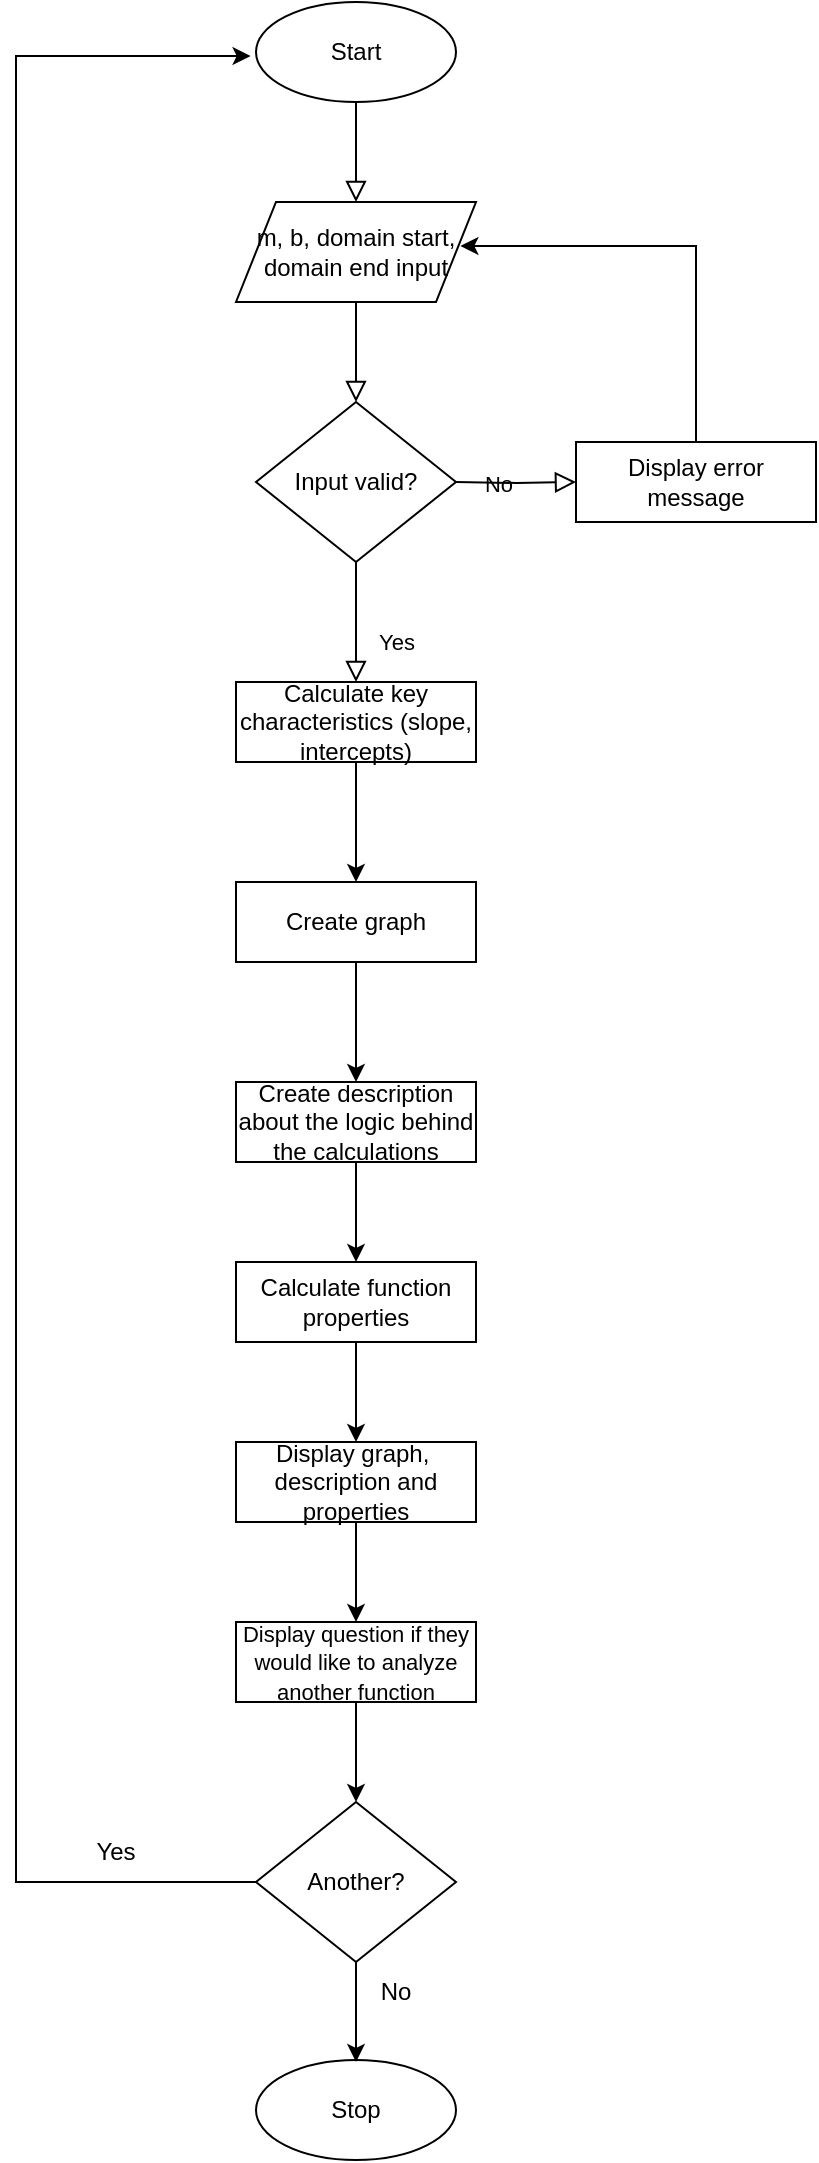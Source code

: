 <mxfile version="24.7.16">
  <diagram id="C5RBs43oDa-KdzZeNtuy" name="Page-1">
    <mxGraphModel dx="2196" dy="1131" grid="1" gridSize="10" guides="1" tooltips="1" connect="1" arrows="1" fold="1" page="1" pageScale="1" pageWidth="827" pageHeight="1169" math="0" shadow="0">
      <root>
        <mxCell id="WIyWlLk6GJQsqaUBKTNV-0" />
        <mxCell id="WIyWlLk6GJQsqaUBKTNV-1" parent="WIyWlLk6GJQsqaUBKTNV-0" />
        <mxCell id="WIyWlLk6GJQsqaUBKTNV-2" value="" style="rounded=0;html=1;jettySize=auto;orthogonalLoop=1;fontSize=11;endArrow=block;endFill=0;endSize=8;strokeWidth=1;shadow=0;labelBackgroundColor=none;edgeStyle=orthogonalEdgeStyle;" parent="WIyWlLk6GJQsqaUBKTNV-1" edge="1">
          <mxGeometry relative="1" as="geometry">
            <mxPoint x="230" y="90" as="sourcePoint" />
            <mxPoint x="230" y="140" as="targetPoint" />
          </mxGeometry>
        </mxCell>
        <mxCell id="WIyWlLk6GJQsqaUBKTNV-4" value="" style="rounded=0;html=1;jettySize=auto;orthogonalLoop=1;fontSize=11;endArrow=block;endFill=0;endSize=8;strokeWidth=1;shadow=0;labelBackgroundColor=none;edgeStyle=orthogonalEdgeStyle;exitX=0.5;exitY=1;exitDx=0;exitDy=0;" parent="WIyWlLk6GJQsqaUBKTNV-1" source="W1YGUnvxKR3EbMj5pd5m-3" edge="1">
          <mxGeometry y="20" relative="1" as="geometry">
            <mxPoint as="offset" />
            <mxPoint x="230" y="200" as="sourcePoint" />
            <mxPoint x="230" y="240" as="targetPoint" />
          </mxGeometry>
        </mxCell>
        <mxCell id="WIyWlLk6GJQsqaUBKTNV-8" value="Yes" style="rounded=0;html=1;jettySize=auto;orthogonalLoop=1;fontSize=11;endArrow=block;endFill=0;endSize=8;strokeWidth=1;shadow=0;labelBackgroundColor=none;edgeStyle=orthogonalEdgeStyle;" parent="WIyWlLk6GJQsqaUBKTNV-1" edge="1">
          <mxGeometry x="0.333" y="20" relative="1" as="geometry">
            <mxPoint as="offset" />
            <mxPoint x="230" y="320" as="sourcePoint" />
            <mxPoint x="230" y="380" as="targetPoint" />
          </mxGeometry>
        </mxCell>
        <mxCell id="WIyWlLk6GJQsqaUBKTNV-9" value="No" style="edgeStyle=orthogonalEdgeStyle;rounded=0;html=1;jettySize=auto;orthogonalLoop=1;fontSize=11;endArrow=block;endFill=0;endSize=8;strokeWidth=1;shadow=0;labelBackgroundColor=none;" parent="WIyWlLk6GJQsqaUBKTNV-1" target="WIyWlLk6GJQsqaUBKTNV-12" edge="1">
          <mxGeometry y="10" relative="1" as="geometry">
            <mxPoint as="offset" />
            <mxPoint x="280" y="280" as="sourcePoint" />
          </mxGeometry>
        </mxCell>
        <mxCell id="WIyWlLk6GJQsqaUBKTNV-12" value="Display error message" style="rounded=1;whiteSpace=wrap;html=1;fontSize=12;glass=0;strokeWidth=1;shadow=0;arcSize=0;" parent="WIyWlLk6GJQsqaUBKTNV-1" vertex="1">
          <mxGeometry x="340" y="260" width="120" height="40" as="geometry" />
        </mxCell>
        <mxCell id="W1YGUnvxKR3EbMj5pd5m-1" value="Start" style="ellipse;whiteSpace=wrap;html=1;" vertex="1" parent="WIyWlLk6GJQsqaUBKTNV-1">
          <mxGeometry x="180" y="40" width="100" height="50" as="geometry" />
        </mxCell>
        <mxCell id="W1YGUnvxKR3EbMj5pd5m-2" value="Stop" style="ellipse;whiteSpace=wrap;html=1;" vertex="1" parent="WIyWlLk6GJQsqaUBKTNV-1">
          <mxGeometry x="180" y="1069" width="100" height="50" as="geometry" />
        </mxCell>
        <mxCell id="W1YGUnvxKR3EbMj5pd5m-3" value="m, b, domain start, domain end input" style="shape=parallelogram;perimeter=parallelogramPerimeter;whiteSpace=wrap;html=1;fixedSize=1;" vertex="1" parent="WIyWlLk6GJQsqaUBKTNV-1">
          <mxGeometry x="170" y="140" width="120" height="50" as="geometry" />
        </mxCell>
        <mxCell id="W1YGUnvxKR3EbMj5pd5m-6" value="Input valid?" style="rhombus;whiteSpace=wrap;html=1;" vertex="1" parent="WIyWlLk6GJQsqaUBKTNV-1">
          <mxGeometry x="180" y="240" width="100" height="80" as="geometry" />
        </mxCell>
        <mxCell id="W1YGUnvxKR3EbMj5pd5m-7" style="edgeStyle=orthogonalEdgeStyle;rounded=0;orthogonalLoop=1;jettySize=auto;html=1;entryX=0.935;entryY=0.446;entryDx=0;entryDy=0;entryPerimeter=0;" edge="1" parent="WIyWlLk6GJQsqaUBKTNV-1" source="WIyWlLk6GJQsqaUBKTNV-12" target="W1YGUnvxKR3EbMj5pd5m-3">
          <mxGeometry relative="1" as="geometry">
            <Array as="points">
              <mxPoint x="400" y="162" />
              <mxPoint x="282" y="162" />
            </Array>
          </mxGeometry>
        </mxCell>
        <mxCell id="W1YGUnvxKR3EbMj5pd5m-12" style="edgeStyle=orthogonalEdgeStyle;rounded=0;orthogonalLoop=1;jettySize=auto;html=1;entryX=0.5;entryY=0;entryDx=0;entryDy=0;" edge="1" parent="WIyWlLk6GJQsqaUBKTNV-1" source="W1YGUnvxKR3EbMj5pd5m-8" target="W1YGUnvxKR3EbMj5pd5m-11">
          <mxGeometry relative="1" as="geometry" />
        </mxCell>
        <mxCell id="W1YGUnvxKR3EbMj5pd5m-8" value="Calculate key characteristics (slope, intercepts)" style="rounded=1;whiteSpace=wrap;html=1;fontSize=12;glass=0;strokeWidth=1;shadow=0;arcSize=0;" vertex="1" parent="WIyWlLk6GJQsqaUBKTNV-1">
          <mxGeometry x="170" y="380" width="120" height="40" as="geometry" />
        </mxCell>
        <mxCell id="W1YGUnvxKR3EbMj5pd5m-14" style="edgeStyle=orthogonalEdgeStyle;rounded=0;orthogonalLoop=1;jettySize=auto;html=1;entryX=0.5;entryY=0;entryDx=0;entryDy=0;" edge="1" parent="WIyWlLk6GJQsqaUBKTNV-1" source="W1YGUnvxKR3EbMj5pd5m-11" target="W1YGUnvxKR3EbMj5pd5m-13">
          <mxGeometry relative="1" as="geometry" />
        </mxCell>
        <mxCell id="W1YGUnvxKR3EbMj5pd5m-11" value="Create graph" style="rounded=1;whiteSpace=wrap;html=1;fontSize=12;glass=0;strokeWidth=1;shadow=0;arcSize=0;" vertex="1" parent="WIyWlLk6GJQsqaUBKTNV-1">
          <mxGeometry x="170" y="480" width="120" height="40" as="geometry" />
        </mxCell>
        <mxCell id="W1YGUnvxKR3EbMj5pd5m-21" style="edgeStyle=orthogonalEdgeStyle;rounded=0;orthogonalLoop=1;jettySize=auto;html=1;entryX=0.5;entryY=0;entryDx=0;entryDy=0;" edge="1" parent="WIyWlLk6GJQsqaUBKTNV-1" source="W1YGUnvxKR3EbMj5pd5m-13" target="W1YGUnvxKR3EbMj5pd5m-20">
          <mxGeometry relative="1" as="geometry" />
        </mxCell>
        <mxCell id="W1YGUnvxKR3EbMj5pd5m-13" value="Create description about the logic behind the calculations" style="rounded=1;whiteSpace=wrap;html=1;fontSize=12;glass=0;strokeWidth=1;shadow=0;arcSize=0;" vertex="1" parent="WIyWlLk6GJQsqaUBKTNV-1">
          <mxGeometry x="170" y="580" width="120" height="40" as="geometry" />
        </mxCell>
        <mxCell id="W1YGUnvxKR3EbMj5pd5m-18" style="edgeStyle=orthogonalEdgeStyle;rounded=0;orthogonalLoop=1;jettySize=auto;html=1;entryX=0.5;entryY=0;entryDx=0;entryDy=0;" edge="1" parent="WIyWlLk6GJQsqaUBKTNV-1" source="W1YGUnvxKR3EbMj5pd5m-15" target="W1YGUnvxKR3EbMj5pd5m-17">
          <mxGeometry relative="1" as="geometry" />
        </mxCell>
        <mxCell id="W1YGUnvxKR3EbMj5pd5m-15" value="Display graph,&amp;nbsp; description and properties" style="rounded=1;whiteSpace=wrap;html=1;fontSize=12;glass=0;strokeWidth=1;shadow=0;arcSize=0;" vertex="1" parent="WIyWlLk6GJQsqaUBKTNV-1">
          <mxGeometry x="170" y="760" width="120" height="40" as="geometry" />
        </mxCell>
        <mxCell id="W1YGUnvxKR3EbMj5pd5m-24" style="edgeStyle=orthogonalEdgeStyle;rounded=0;orthogonalLoop=1;jettySize=auto;html=1;entryX=0.5;entryY=0;entryDx=0;entryDy=0;" edge="1" parent="WIyWlLk6GJQsqaUBKTNV-1" source="W1YGUnvxKR3EbMj5pd5m-17" target="W1YGUnvxKR3EbMj5pd5m-23">
          <mxGeometry relative="1" as="geometry" />
        </mxCell>
        <mxCell id="W1YGUnvxKR3EbMj5pd5m-17" value="&lt;font style=&quot;font-size: 11px;&quot;&gt;Display question if they would like to analyze another function&lt;/font&gt;" style="rounded=1;whiteSpace=wrap;html=1;fontSize=12;glass=0;strokeWidth=1;shadow=0;arcSize=0;" vertex="1" parent="WIyWlLk6GJQsqaUBKTNV-1">
          <mxGeometry x="170" y="850" width="120" height="40" as="geometry" />
        </mxCell>
        <mxCell id="W1YGUnvxKR3EbMj5pd5m-22" style="edgeStyle=orthogonalEdgeStyle;rounded=0;orthogonalLoop=1;jettySize=auto;html=1;entryX=0.5;entryY=0;entryDx=0;entryDy=0;" edge="1" parent="WIyWlLk6GJQsqaUBKTNV-1" source="W1YGUnvxKR3EbMj5pd5m-20" target="W1YGUnvxKR3EbMj5pd5m-15">
          <mxGeometry relative="1" as="geometry" />
        </mxCell>
        <mxCell id="W1YGUnvxKR3EbMj5pd5m-20" value="Calculate function properties" style="rounded=1;whiteSpace=wrap;html=1;fontSize=12;glass=0;strokeWidth=1;shadow=0;arcSize=0;" vertex="1" parent="WIyWlLk6GJQsqaUBKTNV-1">
          <mxGeometry x="170" y="670" width="120" height="40" as="geometry" />
        </mxCell>
        <mxCell id="W1YGUnvxKR3EbMj5pd5m-26" style="edgeStyle=orthogonalEdgeStyle;rounded=0;orthogonalLoop=1;jettySize=auto;html=1;entryX=-0.027;entryY=0.534;entryDx=0;entryDy=0;entryPerimeter=0;" edge="1" parent="WIyWlLk6GJQsqaUBKTNV-1" source="W1YGUnvxKR3EbMj5pd5m-23" target="W1YGUnvxKR3EbMj5pd5m-1">
          <mxGeometry relative="1" as="geometry">
            <Array as="points">
              <mxPoint x="60" y="980" />
              <mxPoint x="60" y="67" />
              <mxPoint x="177" y="67" />
            </Array>
          </mxGeometry>
        </mxCell>
        <mxCell id="W1YGUnvxKR3EbMj5pd5m-27" style="edgeStyle=orthogonalEdgeStyle;rounded=0;orthogonalLoop=1;jettySize=auto;html=1;" edge="1" parent="WIyWlLk6GJQsqaUBKTNV-1" source="W1YGUnvxKR3EbMj5pd5m-23">
          <mxGeometry relative="1" as="geometry">
            <mxPoint x="230" y="1070" as="targetPoint" />
          </mxGeometry>
        </mxCell>
        <mxCell id="W1YGUnvxKR3EbMj5pd5m-23" value="Another?" style="rhombus;whiteSpace=wrap;html=1;" vertex="1" parent="WIyWlLk6GJQsqaUBKTNV-1">
          <mxGeometry x="180" y="940" width="100" height="80" as="geometry" />
        </mxCell>
        <mxCell id="W1YGUnvxKR3EbMj5pd5m-29" value="No" style="text;html=1;align=center;verticalAlign=middle;whiteSpace=wrap;rounded=0;" vertex="1" parent="WIyWlLk6GJQsqaUBKTNV-1">
          <mxGeometry x="220" y="1020" width="60" height="30" as="geometry" />
        </mxCell>
        <mxCell id="W1YGUnvxKR3EbMj5pd5m-30" value="Yes" style="text;html=1;align=center;verticalAlign=middle;whiteSpace=wrap;rounded=0;" vertex="1" parent="WIyWlLk6GJQsqaUBKTNV-1">
          <mxGeometry x="80" y="950" width="60" height="30" as="geometry" />
        </mxCell>
      </root>
    </mxGraphModel>
  </diagram>
</mxfile>
